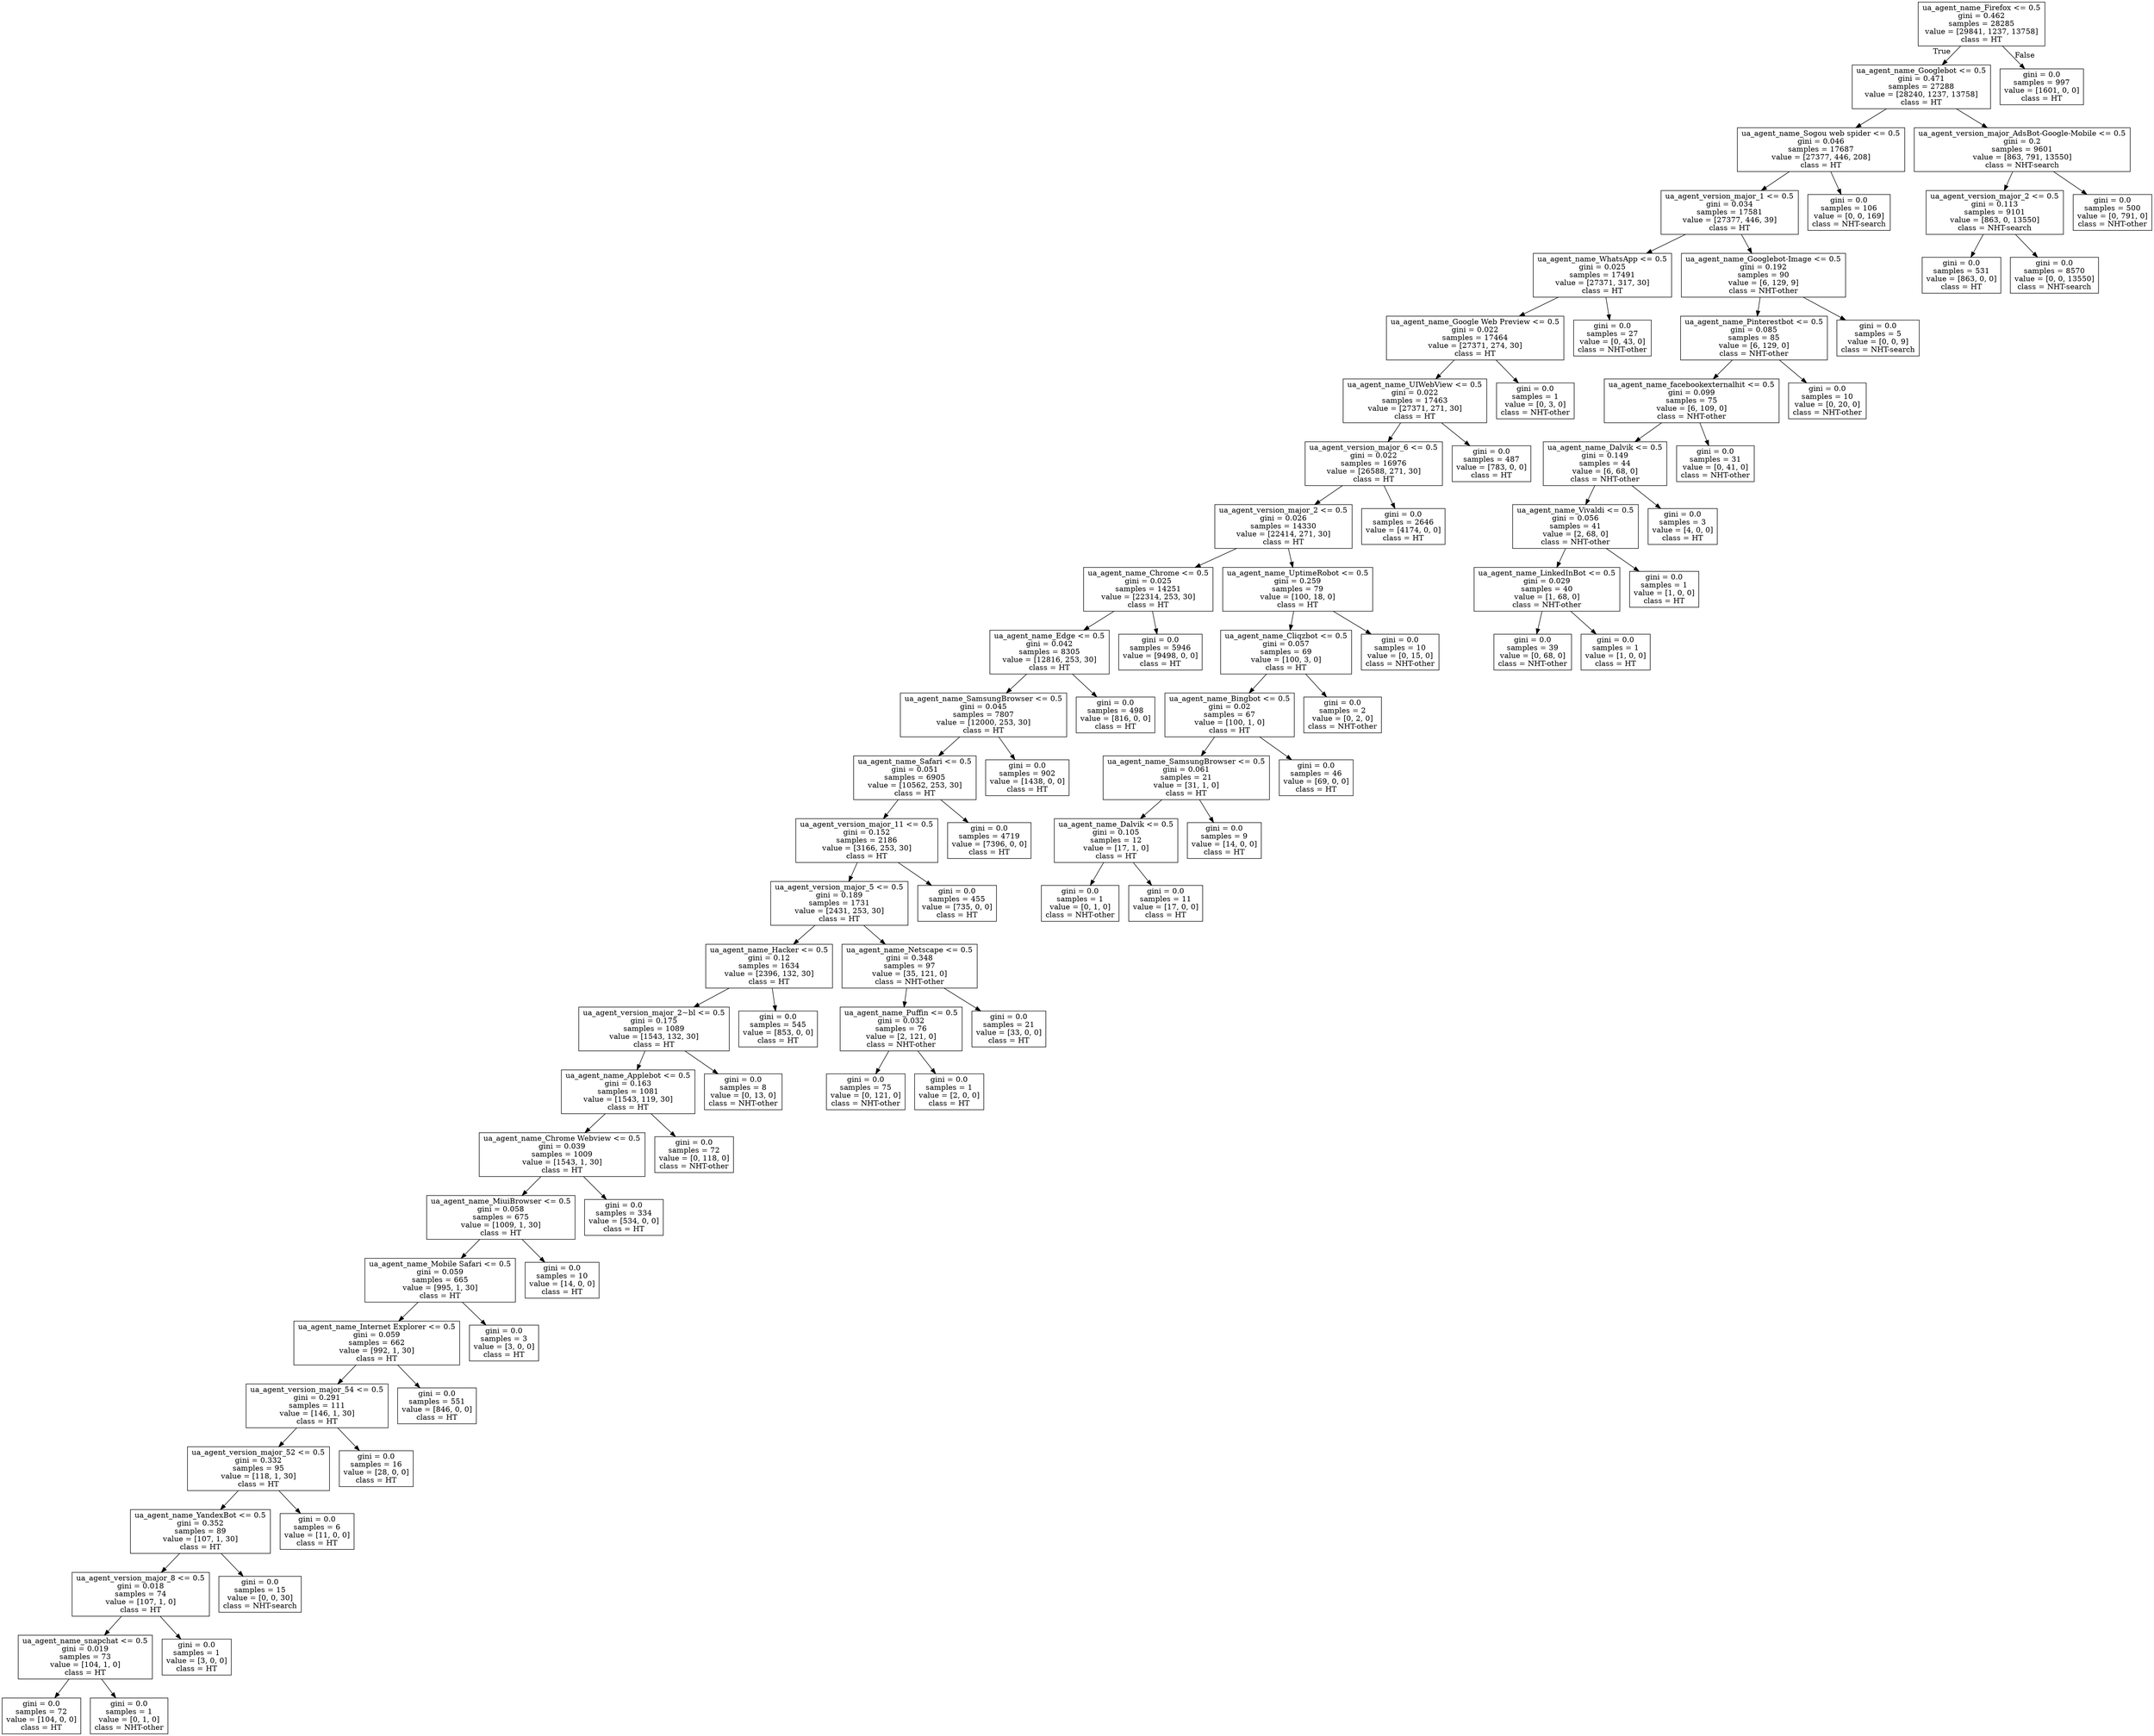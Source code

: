 digraph Tree {
node [shape=box] ;
0 [label="ua_agent_name_Firefox <= 0.5\ngini = 0.462\nsamples = 28285\nvalue = [29841, 1237, 13758]\nclass = HT"] ;
1 [label="ua_agent_name_Googlebot <= 0.5\ngini = 0.471\nsamples = 27288\nvalue = [28240, 1237, 13758]\nclass = HT"] ;
0 -> 1 [labeldistance=2.5, labelangle=45, headlabel="True"] ;
2 [label="ua_agent_name_Sogou web spider <= 0.5\ngini = 0.046\nsamples = 17687\nvalue = [27377, 446, 208]\nclass = HT"] ;
1 -> 2 ;
3 [label="ua_agent_version_major_1 <= 0.5\ngini = 0.034\nsamples = 17581\nvalue = [27377, 446, 39]\nclass = HT"] ;
2 -> 3 ;
4 [label="ua_agent_name_WhatsApp <= 0.5\ngini = 0.025\nsamples = 17491\nvalue = [27371, 317, 30]\nclass = HT"] ;
3 -> 4 ;
5 [label="ua_agent_name_Google Web Preview <= 0.5\ngini = 0.022\nsamples = 17464\nvalue = [27371, 274, 30]\nclass = HT"] ;
4 -> 5 ;
6 [label="ua_agent_name_UIWebView <= 0.5\ngini = 0.022\nsamples = 17463\nvalue = [27371, 271, 30]\nclass = HT"] ;
5 -> 6 ;
7 [label="ua_agent_version_major_6 <= 0.5\ngini = 0.022\nsamples = 16976\nvalue = [26588, 271, 30]\nclass = HT"] ;
6 -> 7 ;
8 [label="ua_agent_version_major_2 <= 0.5\ngini = 0.026\nsamples = 14330\nvalue = [22414, 271, 30]\nclass = HT"] ;
7 -> 8 ;
9 [label="ua_agent_name_Chrome <= 0.5\ngini = 0.025\nsamples = 14251\nvalue = [22314, 253, 30]\nclass = HT"] ;
8 -> 9 ;
10 [label="ua_agent_name_Edge <= 0.5\ngini = 0.042\nsamples = 8305\nvalue = [12816, 253, 30]\nclass = HT"] ;
9 -> 10 ;
11 [label="ua_agent_name_SamsungBrowser <= 0.5\ngini = 0.045\nsamples = 7807\nvalue = [12000, 253, 30]\nclass = HT"] ;
10 -> 11 ;
12 [label="ua_agent_name_Safari <= 0.5\ngini = 0.051\nsamples = 6905\nvalue = [10562, 253, 30]\nclass = HT"] ;
11 -> 12 ;
13 [label="ua_agent_version_major_11 <= 0.5\ngini = 0.152\nsamples = 2186\nvalue = [3166, 253, 30]\nclass = HT"] ;
12 -> 13 ;
14 [label="ua_agent_version_major_5 <= 0.5\ngini = 0.189\nsamples = 1731\nvalue = [2431, 253, 30]\nclass = HT"] ;
13 -> 14 ;
15 [label="ua_agent_name_Hacker <= 0.5\ngini = 0.12\nsamples = 1634\nvalue = [2396, 132, 30]\nclass = HT"] ;
14 -> 15 ;
16 [label="ua_agent_version_major_2~bl <= 0.5\ngini = 0.175\nsamples = 1089\nvalue = [1543, 132, 30]\nclass = HT"] ;
15 -> 16 ;
17 [label="ua_agent_name_Applebot <= 0.5\ngini = 0.163\nsamples = 1081\nvalue = [1543, 119, 30]\nclass = HT"] ;
16 -> 17 ;
18 [label="ua_agent_name_Chrome Webview <= 0.5\ngini = 0.039\nsamples = 1009\nvalue = [1543, 1, 30]\nclass = HT"] ;
17 -> 18 ;
19 [label="ua_agent_name_MiuiBrowser <= 0.5\ngini = 0.058\nsamples = 675\nvalue = [1009, 1, 30]\nclass = HT"] ;
18 -> 19 ;
20 [label="ua_agent_name_Mobile Safari <= 0.5\ngini = 0.059\nsamples = 665\nvalue = [995, 1, 30]\nclass = HT"] ;
19 -> 20 ;
21 [label="ua_agent_name_Internet Explorer <= 0.5\ngini = 0.059\nsamples = 662\nvalue = [992, 1, 30]\nclass = HT"] ;
20 -> 21 ;
22 [label="ua_agent_version_major_54 <= 0.5\ngini = 0.291\nsamples = 111\nvalue = [146, 1, 30]\nclass = HT"] ;
21 -> 22 ;
23 [label="ua_agent_version_major_52 <= 0.5\ngini = 0.332\nsamples = 95\nvalue = [118, 1, 30]\nclass = HT"] ;
22 -> 23 ;
24 [label="ua_agent_name_YandexBot <= 0.5\ngini = 0.352\nsamples = 89\nvalue = [107, 1, 30]\nclass = HT"] ;
23 -> 24 ;
25 [label="ua_agent_version_major_8 <= 0.5\ngini = 0.018\nsamples = 74\nvalue = [107, 1, 0]\nclass = HT"] ;
24 -> 25 ;
26 [label="ua_agent_name_snapchat <= 0.5\ngini = 0.019\nsamples = 73\nvalue = [104, 1, 0]\nclass = HT"] ;
25 -> 26 ;
27 [label="gini = 0.0\nsamples = 72\nvalue = [104, 0, 0]\nclass = HT"] ;
26 -> 27 ;
28 [label="gini = 0.0\nsamples = 1\nvalue = [0, 1, 0]\nclass = NHT-other"] ;
26 -> 28 ;
29 [label="gini = 0.0\nsamples = 1\nvalue = [3, 0, 0]\nclass = HT"] ;
25 -> 29 ;
30 [label="gini = 0.0\nsamples = 15\nvalue = [0, 0, 30]\nclass = NHT-search"] ;
24 -> 30 ;
31 [label="gini = 0.0\nsamples = 6\nvalue = [11, 0, 0]\nclass = HT"] ;
23 -> 31 ;
32 [label="gini = 0.0\nsamples = 16\nvalue = [28, 0, 0]\nclass = HT"] ;
22 -> 32 ;
33 [label="gini = 0.0\nsamples = 551\nvalue = [846, 0, 0]\nclass = HT"] ;
21 -> 33 ;
34 [label="gini = 0.0\nsamples = 3\nvalue = [3, 0, 0]\nclass = HT"] ;
20 -> 34 ;
35 [label="gini = 0.0\nsamples = 10\nvalue = [14, 0, 0]\nclass = HT"] ;
19 -> 35 ;
36 [label="gini = 0.0\nsamples = 334\nvalue = [534, 0, 0]\nclass = HT"] ;
18 -> 36 ;
37 [label="gini = 0.0\nsamples = 72\nvalue = [0, 118, 0]\nclass = NHT-other"] ;
17 -> 37 ;
38 [label="gini = 0.0\nsamples = 8\nvalue = [0, 13, 0]\nclass = NHT-other"] ;
16 -> 38 ;
39 [label="gini = 0.0\nsamples = 545\nvalue = [853, 0, 0]\nclass = HT"] ;
15 -> 39 ;
40 [label="ua_agent_name_Netscape <= 0.5\ngini = 0.348\nsamples = 97\nvalue = [35, 121, 0]\nclass = NHT-other"] ;
14 -> 40 ;
41 [label="ua_agent_name_Puffin <= 0.5\ngini = 0.032\nsamples = 76\nvalue = [2, 121, 0]\nclass = NHT-other"] ;
40 -> 41 ;
42 [label="gini = 0.0\nsamples = 75\nvalue = [0, 121, 0]\nclass = NHT-other"] ;
41 -> 42 ;
43 [label="gini = 0.0\nsamples = 1\nvalue = [2, 0, 0]\nclass = HT"] ;
41 -> 43 ;
44 [label="gini = 0.0\nsamples = 21\nvalue = [33, 0, 0]\nclass = HT"] ;
40 -> 44 ;
45 [label="gini = 0.0\nsamples = 455\nvalue = [735, 0, 0]\nclass = HT"] ;
13 -> 45 ;
46 [label="gini = 0.0\nsamples = 4719\nvalue = [7396, 0, 0]\nclass = HT"] ;
12 -> 46 ;
47 [label="gini = 0.0\nsamples = 902\nvalue = [1438, 0, 0]\nclass = HT"] ;
11 -> 47 ;
48 [label="gini = 0.0\nsamples = 498\nvalue = [816, 0, 0]\nclass = HT"] ;
10 -> 48 ;
49 [label="gini = 0.0\nsamples = 5946\nvalue = [9498, 0, 0]\nclass = HT"] ;
9 -> 49 ;
50 [label="ua_agent_name_UptimeRobot <= 0.5\ngini = 0.259\nsamples = 79\nvalue = [100, 18, 0]\nclass = HT"] ;
8 -> 50 ;
51 [label="ua_agent_name_Cliqzbot <= 0.5\ngini = 0.057\nsamples = 69\nvalue = [100, 3, 0]\nclass = HT"] ;
50 -> 51 ;
52 [label="ua_agent_name_Bingbot <= 0.5\ngini = 0.02\nsamples = 67\nvalue = [100, 1, 0]\nclass = HT"] ;
51 -> 52 ;
53 [label="ua_agent_name_SamsungBrowser <= 0.5\ngini = 0.061\nsamples = 21\nvalue = [31, 1, 0]\nclass = HT"] ;
52 -> 53 ;
54 [label="ua_agent_name_Dalvik <= 0.5\ngini = 0.105\nsamples = 12\nvalue = [17, 1, 0]\nclass = HT"] ;
53 -> 54 ;
55 [label="gini = 0.0\nsamples = 1\nvalue = [0, 1, 0]\nclass = NHT-other"] ;
54 -> 55 ;
56 [label="gini = 0.0\nsamples = 11\nvalue = [17, 0, 0]\nclass = HT"] ;
54 -> 56 ;
57 [label="gini = 0.0\nsamples = 9\nvalue = [14, 0, 0]\nclass = HT"] ;
53 -> 57 ;
58 [label="gini = 0.0\nsamples = 46\nvalue = [69, 0, 0]\nclass = HT"] ;
52 -> 58 ;
59 [label="gini = 0.0\nsamples = 2\nvalue = [0, 2, 0]\nclass = NHT-other"] ;
51 -> 59 ;
60 [label="gini = 0.0\nsamples = 10\nvalue = [0, 15, 0]\nclass = NHT-other"] ;
50 -> 60 ;
61 [label="gini = 0.0\nsamples = 2646\nvalue = [4174, 0, 0]\nclass = HT"] ;
7 -> 61 ;
62 [label="gini = 0.0\nsamples = 487\nvalue = [783, 0, 0]\nclass = HT"] ;
6 -> 62 ;
63 [label="gini = 0.0\nsamples = 1\nvalue = [0, 3, 0]\nclass = NHT-other"] ;
5 -> 63 ;
64 [label="gini = 0.0\nsamples = 27\nvalue = [0, 43, 0]\nclass = NHT-other"] ;
4 -> 64 ;
65 [label="ua_agent_name_Googlebot-Image <= 0.5\ngini = 0.192\nsamples = 90\nvalue = [6, 129, 9]\nclass = NHT-other"] ;
3 -> 65 ;
66 [label="ua_agent_name_Pinterestbot <= 0.5\ngini = 0.085\nsamples = 85\nvalue = [6, 129, 0]\nclass = NHT-other"] ;
65 -> 66 ;
67 [label="ua_agent_name_facebookexternalhit <= 0.5\ngini = 0.099\nsamples = 75\nvalue = [6, 109, 0]\nclass = NHT-other"] ;
66 -> 67 ;
68 [label="ua_agent_name_Dalvik <= 0.5\ngini = 0.149\nsamples = 44\nvalue = [6, 68, 0]\nclass = NHT-other"] ;
67 -> 68 ;
69 [label="ua_agent_name_Vivaldi <= 0.5\ngini = 0.056\nsamples = 41\nvalue = [2, 68, 0]\nclass = NHT-other"] ;
68 -> 69 ;
70 [label="ua_agent_name_LinkedInBot <= 0.5\ngini = 0.029\nsamples = 40\nvalue = [1, 68, 0]\nclass = NHT-other"] ;
69 -> 70 ;
71 [label="gini = 0.0\nsamples = 39\nvalue = [0, 68, 0]\nclass = NHT-other"] ;
70 -> 71 ;
72 [label="gini = 0.0\nsamples = 1\nvalue = [1, 0, 0]\nclass = HT"] ;
70 -> 72 ;
73 [label="gini = 0.0\nsamples = 1\nvalue = [1, 0, 0]\nclass = HT"] ;
69 -> 73 ;
74 [label="gini = 0.0\nsamples = 3\nvalue = [4, 0, 0]\nclass = HT"] ;
68 -> 74 ;
75 [label="gini = 0.0\nsamples = 31\nvalue = [0, 41, 0]\nclass = NHT-other"] ;
67 -> 75 ;
76 [label="gini = 0.0\nsamples = 10\nvalue = [0, 20, 0]\nclass = NHT-other"] ;
66 -> 76 ;
77 [label="gini = 0.0\nsamples = 5\nvalue = [0, 0, 9]\nclass = NHT-search"] ;
65 -> 77 ;
78 [label="gini = 0.0\nsamples = 106\nvalue = [0, 0, 169]\nclass = NHT-search"] ;
2 -> 78 ;
79 [label="ua_agent_version_major_AdsBot-Google-Mobile <= 0.5\ngini = 0.2\nsamples = 9601\nvalue = [863, 791, 13550]\nclass = NHT-search"] ;
1 -> 79 ;
80 [label="ua_agent_version_major_2 <= 0.5\ngini = 0.113\nsamples = 9101\nvalue = [863, 0, 13550]\nclass = NHT-search"] ;
79 -> 80 ;
81 [label="gini = 0.0\nsamples = 531\nvalue = [863, 0, 0]\nclass = HT"] ;
80 -> 81 ;
82 [label="gini = 0.0\nsamples = 8570\nvalue = [0, 0, 13550]\nclass = NHT-search"] ;
80 -> 82 ;
83 [label="gini = 0.0\nsamples = 500\nvalue = [0, 791, 0]\nclass = NHT-other"] ;
79 -> 83 ;
84 [label="gini = 0.0\nsamples = 997\nvalue = [1601, 0, 0]\nclass = HT"] ;
0 -> 84 [labeldistance=2.5, labelangle=-45, headlabel="False"] ;
}